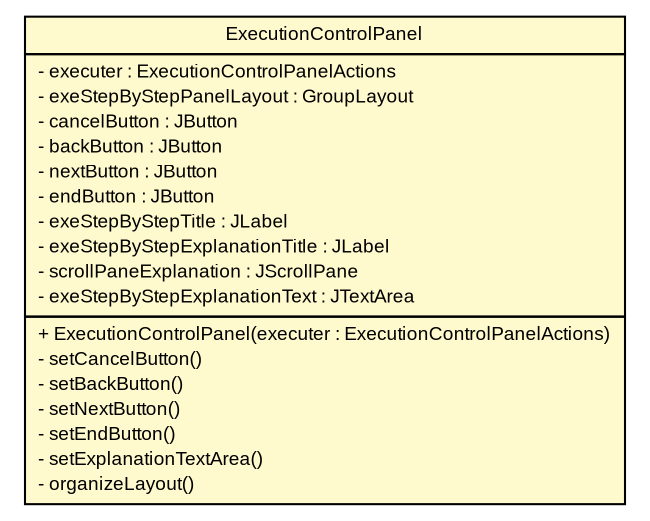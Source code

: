#!/usr/local/bin/dot
#
# Class diagram 
# Generated by UMLGraph version R5_6 (http://www.umlgraph.org/)
#

digraph G {
	edge [fontname="arial",fontsize=10,labelfontname="arial",labelfontsize=10];
	node [fontname="arial",fontsize=10,shape=plaintext];
	nodesep=0.25;
	ranksep=0.5;
	// pfc.controllers.algorithms.ExecutionControlPanel
	c7613 [label=<<table title="pfc.controllers.algorithms.ExecutionControlPanel" border="0" cellborder="1" cellspacing="0" cellpadding="2" port="p" bgcolor="lemonChiffon" href="./ExecutionControlPanel.html">
		<tr><td><table border="0" cellspacing="0" cellpadding="1">
<tr><td align="center" balign="center"> ExecutionControlPanel </td></tr>
		</table></td></tr>
		<tr><td><table border="0" cellspacing="0" cellpadding="1">
<tr><td align="left" balign="left"> - executer : ExecutionControlPanelActions </td></tr>
<tr><td align="left" balign="left"> - exeStepByStepPanelLayout : GroupLayout </td></tr>
<tr><td align="left" balign="left"> - cancelButton : JButton </td></tr>
<tr><td align="left" balign="left"> - backButton : JButton </td></tr>
<tr><td align="left" balign="left"> - nextButton : JButton </td></tr>
<tr><td align="left" balign="left"> - endButton : JButton </td></tr>
<tr><td align="left" balign="left"> - exeStepByStepTitle : JLabel </td></tr>
<tr><td align="left" balign="left"> - exeStepByStepExplanationTitle : JLabel </td></tr>
<tr><td align="left" balign="left"> - scrollPaneExplanation : JScrollPane </td></tr>
<tr><td align="left" balign="left"> - exeStepByStepExplanationText : JTextArea </td></tr>
		</table></td></tr>
		<tr><td><table border="0" cellspacing="0" cellpadding="1">
<tr><td align="left" balign="left"> + ExecutionControlPanel(executer : ExecutionControlPanelActions) </td></tr>
<tr><td align="left" balign="left"> - setCancelButton() </td></tr>
<tr><td align="left" balign="left"> - setBackButton() </td></tr>
<tr><td align="left" balign="left"> - setNextButton() </td></tr>
<tr><td align="left" balign="left"> - setEndButton() </td></tr>
<tr><td align="left" balign="left"> - setExplanationTextArea() </td></tr>
<tr><td align="left" balign="left"> - organizeLayout() </td></tr>
		</table></td></tr>
		</table>>, URL="./ExecutionControlPanel.html", fontname="arial", fontcolor="black", fontsize=9.0];
}

